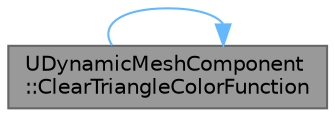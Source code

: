digraph "UDynamicMeshComponent::ClearTriangleColorFunction"
{
 // INTERACTIVE_SVG=YES
 // LATEX_PDF_SIZE
  bgcolor="transparent";
  edge [fontname=Helvetica,fontsize=10,labelfontname=Helvetica,labelfontsize=10];
  node [fontname=Helvetica,fontsize=10,shape=box,height=0.2,width=0.4];
  rankdir="LR";
  Node1 [id="Node000001",label="UDynamicMeshComponent\l::ClearTriangleColorFunction",height=0.2,width=0.4,color="gray40", fillcolor="grey60", style="filled", fontcolor="black",tooltip="Clear an active triangle color function if one exists, and update the mesh."];
  Node1 -> Node1 [id="edge1_Node000001_Node000001",color="steelblue1",style="solid",tooltip=" "];
}
